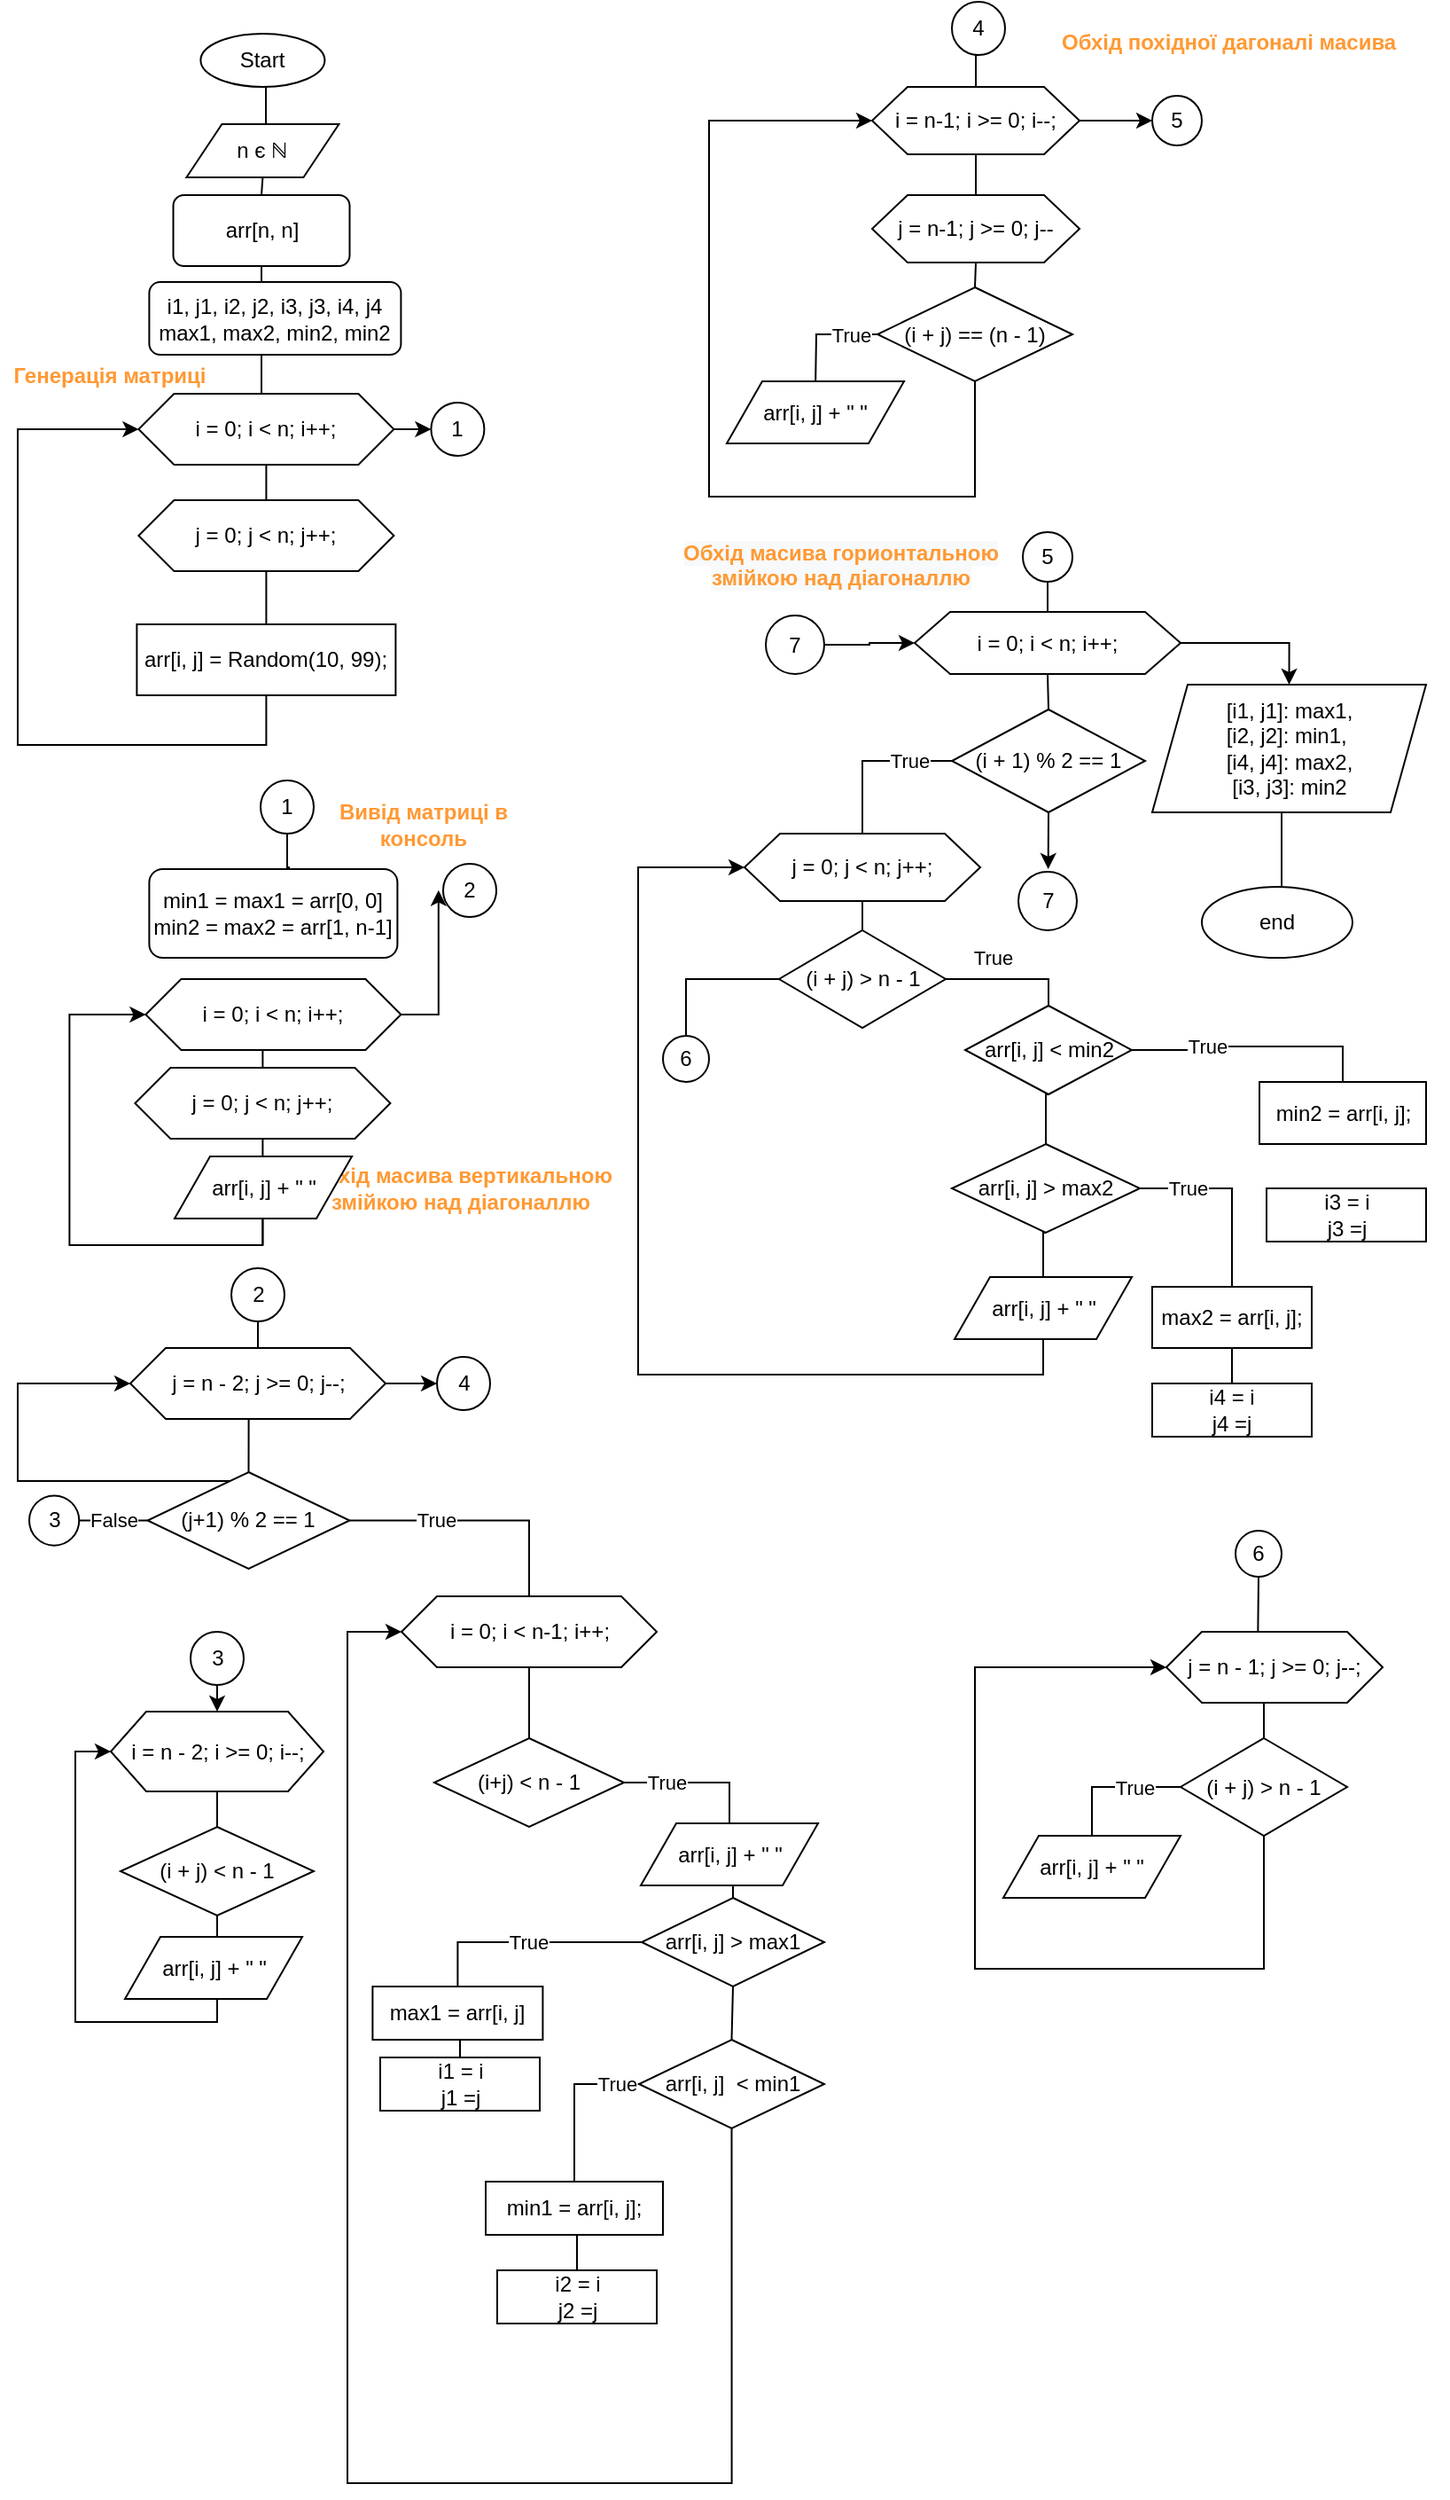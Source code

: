 <mxfile version="13.9.9" type="device" pages="2"><diagram id="XpvyyCn1pVHwseBJ11pc" name="Страница 3"><mxGraphModel dx="1102" dy="643" grid="1" gridSize="10" guides="1" tooltips="1" connect="1" arrows="1" fold="1" page="1" pageScale="1" pageWidth="827" pageHeight="1169" math="0" shadow="0"><root><mxCell id="eI6oszzb-vrcjncAxEcf-0"/><mxCell id="eI6oszzb-vrcjncAxEcf-1" parent="eI6oszzb-vrcjncAxEcf-0"/><mxCell id="9g85JO1MBnRNQpobVeNv-1" style="edgeStyle=orthogonalEdgeStyle;rounded=0;orthogonalLoop=1;jettySize=auto;html=1;exitX=0.5;exitY=1;exitDx=0;exitDy=0;entryX=0.5;entryY=0;entryDx=0;entryDy=0;endArrow=none;endFill=0;" parent="eI6oszzb-vrcjncAxEcf-1" source="eI6oszzb-vrcjncAxEcf-2" target="9g85JO1MBnRNQpobVeNv-0" edge="1"><mxGeometry relative="1" as="geometry"><Array as="points"><mxPoint x="158" y="42"/><mxPoint x="160" y="42"/></Array></mxGeometry></mxCell><mxCell id="eI6oszzb-vrcjncAxEcf-2" value="Start" style="ellipse;whiteSpace=wrap;html=1;" parent="eI6oszzb-vrcjncAxEcf-1" vertex="1"><mxGeometry x="123.2" y="29" width="70" height="30" as="geometry"/></mxCell><mxCell id="9KMXXWvJ87jXs1UJOkhd-1" style="edgeStyle=orthogonalEdgeStyle;rounded=0;orthogonalLoop=1;jettySize=auto;html=1;exitX=0.5;exitY=1;exitDx=0;exitDy=0;entryX=0.5;entryY=0;entryDx=0;entryDy=0;endArrow=none;endFill=0;" parent="eI6oszzb-vrcjncAxEcf-1" source="9g85JO1MBnRNQpobVeNv-0" target="9KMXXWvJ87jXs1UJOkhd-0" edge="1"><mxGeometry relative="1" as="geometry"/></mxCell><mxCell id="9g85JO1MBnRNQpobVeNv-0" value="n є&amp;nbsp;ℕ" style="shape=parallelogram;perimeter=parallelogramPerimeter;whiteSpace=wrap;html=1;fixedSize=1;" parent="eI6oszzb-vrcjncAxEcf-1" vertex="1"><mxGeometry x="115.2" y="80" width="86" height="30" as="geometry"/></mxCell><mxCell id="9KMXXWvJ87jXs1UJOkhd-4" style="edgeStyle=orthogonalEdgeStyle;rounded=0;orthogonalLoop=1;jettySize=auto;html=1;exitX=0.5;exitY=1;exitDx=0;exitDy=0;entryX=0.5;entryY=0;entryDx=0;entryDy=0;endArrow=none;endFill=0;" parent="eI6oszzb-vrcjncAxEcf-1" source="9KMXXWvJ87jXs1UJOkhd-0" target="9KMXXWvJ87jXs1UJOkhd-2" edge="1"><mxGeometry relative="1" as="geometry"><Array as="points"><mxPoint x="158" y="232"/></Array></mxGeometry></mxCell><mxCell id="9KMXXWvJ87jXs1UJOkhd-0" value="arr[n, n]" style="rounded=1;whiteSpace=wrap;html=1;" parent="eI6oszzb-vrcjncAxEcf-1" vertex="1"><mxGeometry x="107.75" y="120" width="99.5" height="40" as="geometry"/></mxCell><mxCell id="9KMXXWvJ87jXs1UJOkhd-5" style="edgeStyle=orthogonalEdgeStyle;rounded=0;orthogonalLoop=1;jettySize=auto;html=1;exitX=0.5;exitY=1;exitDx=0;exitDy=0;endArrow=none;endFill=0;" parent="eI6oszzb-vrcjncAxEcf-1" source="9KMXXWvJ87jXs1UJOkhd-2" target="9KMXXWvJ87jXs1UJOkhd-3" edge="1"><mxGeometry relative="1" as="geometry"/></mxCell><mxCell id="ruhQQdteBOVre5Jk_qVK-36" style="edgeStyle=orthogonalEdgeStyle;rounded=0;orthogonalLoop=1;jettySize=auto;html=1;exitX=1;exitY=0.5;exitDx=0;exitDy=0;entryX=0;entryY=0.5;entryDx=0;entryDy=0;startArrow=none;startFill=0;endArrow=classic;endFill=1;" parent="eI6oszzb-vrcjncAxEcf-1" source="9KMXXWvJ87jXs1UJOkhd-2" target="ruhQQdteBOVre5Jk_qVK-32" edge="1"><mxGeometry relative="1" as="geometry"/></mxCell><mxCell id="9KMXXWvJ87jXs1UJOkhd-2" value="i = 0; i &amp;lt; n; i++;" style="shape=hexagon;perimeter=hexagonPerimeter2;whiteSpace=wrap;html=1;fixedSize=1;" parent="eI6oszzb-vrcjncAxEcf-1" vertex="1"><mxGeometry x="88.2" y="232" width="144" height="40" as="geometry"/></mxCell><mxCell id="pM4V5kCMQXHLwNRWfBXr-1" style="edgeStyle=orthogonalEdgeStyle;rounded=0;orthogonalLoop=1;jettySize=auto;html=1;exitX=0.5;exitY=1;exitDx=0;exitDy=0;entryX=0.5;entryY=0;entryDx=0;entryDy=0;endArrow=none;endFill=0;" parent="eI6oszzb-vrcjncAxEcf-1" source="9KMXXWvJ87jXs1UJOkhd-3" target="pM4V5kCMQXHLwNRWfBXr-0" edge="1"><mxGeometry relative="1" as="geometry"><Array as="points"><mxPoint x="160.2" y="372"/></Array></mxGeometry></mxCell><mxCell id="9KMXXWvJ87jXs1UJOkhd-3" value="j = 0; j &amp;lt; n; j++;" style="shape=hexagon;perimeter=hexagonPerimeter2;whiteSpace=wrap;html=1;fixedSize=1;" parent="eI6oszzb-vrcjncAxEcf-1" vertex="1"><mxGeometry x="88.2" y="292" width="144" height="40" as="geometry"/></mxCell><mxCell id="W2uCHt-zeOeAUFnIk04g-10" style="edgeStyle=orthogonalEdgeStyle;rounded=0;orthogonalLoop=1;jettySize=auto;html=1;exitX=0.5;exitY=1;exitDx=0;exitDy=0;entryX=0;entryY=0.5;entryDx=0;entryDy=0;endArrow=classic;endFill=1;" parent="eI6oszzb-vrcjncAxEcf-1" source="pM4V5kCMQXHLwNRWfBXr-0" target="9KMXXWvJ87jXs1UJOkhd-2" edge="1"><mxGeometry relative="1" as="geometry"><Array as="points"><mxPoint x="160" y="430"/><mxPoint x="20" y="430"/><mxPoint x="20" y="252"/></Array></mxGeometry></mxCell><mxCell id="pM4V5kCMQXHLwNRWfBXr-0" value="arr[i, j] = Random(10, 99);" style="rounded=0;whiteSpace=wrap;html=1;" parent="eI6oszzb-vrcjncAxEcf-1" vertex="1"><mxGeometry x="87.2" y="362" width="146" height="40" as="geometry"/></mxCell><mxCell id="pM4V5kCMQXHLwNRWfBXr-2" value="&lt;b&gt;&lt;font color=&quot;#ff9933&quot;&gt;Генерація матриці&lt;/font&gt;&lt;/b&gt;" style="text;html=1;strokeColor=none;fillColor=none;align=center;verticalAlign=middle;whiteSpace=wrap;rounded=0;" parent="eI6oszzb-vrcjncAxEcf-1" vertex="1"><mxGeometry x="10" y="207" width="124" height="30" as="geometry"/></mxCell><mxCell id="pM4V5kCMQXHLwNRWfBXr-6" style="edgeStyle=orthogonalEdgeStyle;rounded=0;orthogonalLoop=1;jettySize=auto;html=1;exitX=0.5;exitY=1;exitDx=0;exitDy=0;entryX=0.5;entryY=0;entryDx=0;entryDy=0;endArrow=none;endFill=0;" parent="eI6oszzb-vrcjncAxEcf-1" source="pM4V5kCMQXHLwNRWfBXr-3" target="pM4V5kCMQXHLwNRWfBXr-4" edge="1"><mxGeometry relative="1" as="geometry"/></mxCell><mxCell id="0sdcHDuNwx0v9SArpeLE-5" style="edgeStyle=orthogonalEdgeStyle;rounded=0;orthogonalLoop=1;jettySize=auto;html=1;exitX=1;exitY=0.5;exitDx=0;exitDy=0;entryX=-0.087;entryY=0.494;entryDx=0;entryDy=0;entryPerimeter=0;startArrow=none;startFill=0;endArrow=classic;endFill=1;" parent="eI6oszzb-vrcjncAxEcf-1" source="pM4V5kCMQXHLwNRWfBXr-3" target="0sdcHDuNwx0v9SArpeLE-0" edge="1"><mxGeometry relative="1" as="geometry"/></mxCell><mxCell id="pM4V5kCMQXHLwNRWfBXr-3" value="i = 0; i &amp;lt; n; i++;" style="shape=hexagon;perimeter=hexagonPerimeter2;whiteSpace=wrap;html=1;fixedSize=1;" parent="eI6oszzb-vrcjncAxEcf-1" vertex="1"><mxGeometry x="92.2" y="562" width="144" height="40" as="geometry"/></mxCell><mxCell id="pM4V5kCMQXHLwNRWfBXr-8" style="edgeStyle=orthogonalEdgeStyle;rounded=0;orthogonalLoop=1;jettySize=auto;html=1;exitX=0.5;exitY=1;exitDx=0;exitDy=0;entryX=0.5;entryY=0;entryDx=0;entryDy=0;endArrow=none;endFill=0;" parent="eI6oszzb-vrcjncAxEcf-1" source="pM4V5kCMQXHLwNRWfBXr-4" edge="1"><mxGeometry relative="1" as="geometry"><mxPoint x="158.2" y="662" as="targetPoint"/></mxGeometry></mxCell><mxCell id="pM4V5kCMQXHLwNRWfBXr-4" value="j = 0; j &amp;lt; n; j++;" style="shape=hexagon;perimeter=hexagonPerimeter2;whiteSpace=wrap;html=1;fixedSize=1;" parent="eI6oszzb-vrcjncAxEcf-1" vertex="1"><mxGeometry x="86.2" y="612" width="144" height="40" as="geometry"/></mxCell><mxCell id="pM4V5kCMQXHLwNRWfBXr-13" style="edgeStyle=orthogonalEdgeStyle;rounded=0;orthogonalLoop=1;jettySize=auto;html=1;exitX=0.5;exitY=1;exitDx=0;exitDy=0;endArrow=none;endFill=0;" parent="eI6oszzb-vrcjncAxEcf-1" edge="1"><mxGeometry relative="1" as="geometry"><mxPoint x="158.2" y="692" as="sourcePoint"/><mxPoint x="158.2" y="712" as="targetPoint"/></mxGeometry></mxCell><mxCell id="ruhQQdteBOVre5Jk_qVK-0" style="edgeStyle=orthogonalEdgeStyle;rounded=0;orthogonalLoop=1;jettySize=auto;html=1;exitX=0.5;exitY=1;exitDx=0;exitDy=0;entryX=0;entryY=0.5;entryDx=0;entryDy=0;endArrow=classic;endFill=1;" parent="eI6oszzb-vrcjncAxEcf-1" target="pM4V5kCMQXHLwNRWfBXr-3" edge="1"><mxGeometry relative="1" as="geometry"><mxPoint x="158.2" y="692" as="sourcePoint"/><Array as="points"><mxPoint x="158.2" y="712"/><mxPoint x="49.2" y="712"/><mxPoint x="49.2" y="582"/></Array></mxGeometry></mxCell><mxCell id="pM4V5kCMQXHLwNRWfBXr-9" value="&lt;b&gt;&lt;font color=&quot;#ff9933&quot;&gt;Вивід матриці в консоль&lt;/font&gt;&lt;/b&gt;" style="text;html=1;strokeColor=none;fillColor=none;align=center;verticalAlign=middle;whiteSpace=wrap;rounded=0;" parent="eI6oszzb-vrcjncAxEcf-1" vertex="1"><mxGeometry x="187" y="460" width="124" height="30" as="geometry"/></mxCell><mxCell id="-fasGPSLJKRz99KVsy8f-5" style="edgeStyle=orthogonalEdgeStyle;rounded=0;orthogonalLoop=1;jettySize=auto;html=1;exitX=0.5;exitY=1;exitDx=0;exitDy=0;entryX=0.5;entryY=0;entryDx=0;entryDy=0;endArrow=none;endFill=0;" parent="eI6oszzb-vrcjncAxEcf-1" source="pM4V5kCMQXHLwNRWfBXr-10" target="-fasGPSLJKRz99KVsy8f-4" edge="1"><mxGeometry relative="1" as="geometry"/></mxCell><mxCell id="pM4V5kCMQXHLwNRWfBXr-10" value="i = 0; i &amp;lt; n-1; i++;" style="shape=hexagon;perimeter=hexagonPerimeter2;whiteSpace=wrap;html=1;fixedSize=1;" parent="eI6oszzb-vrcjncAxEcf-1" vertex="1"><mxGeometry x="236.5" y="910" width="144" height="40" as="geometry"/></mxCell><mxCell id="-fasGPSLJKRz99KVsy8f-2" style="edgeStyle=orthogonalEdgeStyle;rounded=0;orthogonalLoop=1;jettySize=auto;html=1;exitX=0.5;exitY=1;exitDx=0;exitDy=0;entryX=0.5;entryY=0;entryDx=0;entryDy=0;endArrow=none;endFill=0;" parent="eI6oszzb-vrcjncAxEcf-1" source="pM4V5kCMQXHLwNRWfBXr-12" target="-fasGPSLJKRz99KVsy8f-0" edge="1"><mxGeometry relative="1" as="geometry"/></mxCell><mxCell id="0sdcHDuNwx0v9SArpeLE-6" style="edgeStyle=orthogonalEdgeStyle;rounded=0;orthogonalLoop=1;jettySize=auto;html=1;exitX=1;exitY=0.5;exitDx=0;exitDy=0;startArrow=none;startFill=0;endArrow=classic;endFill=1;" parent="eI6oszzb-vrcjncAxEcf-1" source="pM4V5kCMQXHLwNRWfBXr-12" target="0sdcHDuNwx0v9SArpeLE-7" edge="1"><mxGeometry relative="1" as="geometry"><mxPoint x="256.5" y="790" as="targetPoint"/></mxGeometry></mxCell><mxCell id="pM4V5kCMQXHLwNRWfBXr-12" value="j = n - 2; j &amp;gt;= 0; j--;" style="shape=hexagon;perimeter=hexagonPerimeter2;whiteSpace=wrap;html=1;fixedSize=1;" parent="eI6oszzb-vrcjncAxEcf-1" vertex="1"><mxGeometry x="83.5" y="770" width="144" height="40" as="geometry"/></mxCell><mxCell id="ruhQQdteBOVre5Jk_qVK-2" value="True" style="edgeStyle=orthogonalEdgeStyle;rounded=0;orthogonalLoop=1;jettySize=auto;html=1;exitX=1;exitY=0.5;exitDx=0;exitDy=0;endArrow=none;endFill=0;" parent="eI6oszzb-vrcjncAxEcf-1" source="-fasGPSLJKRz99KVsy8f-0" target="pM4V5kCMQXHLwNRWfBXr-10" edge="1"><mxGeometry x="-0.316" relative="1" as="geometry"><mxPoint as="offset"/></mxGeometry></mxCell><mxCell id="ruhQQdteBOVre5Jk_qVK-14" value="False" style="edgeStyle=orthogonalEdgeStyle;rounded=0;orthogonalLoop=1;jettySize=auto;html=1;exitX=0;exitY=0.5;exitDx=0;exitDy=0;entryX=1;entryY=0.5;entryDx=0;entryDy=0;endArrow=none;endFill=0;" parent="eI6oszzb-vrcjncAxEcf-1" source="-fasGPSLJKRz99KVsy8f-0" target="ruhQQdteBOVre5Jk_qVK-13" edge="1"><mxGeometry x="-0.002" relative="1" as="geometry"><mxPoint as="offset"/></mxGeometry></mxCell><mxCell id="ruhQQdteBOVre5Jk_qVK-15" style="edgeStyle=orthogonalEdgeStyle;rounded=0;orthogonalLoop=1;jettySize=auto;html=1;exitX=0.5;exitY=1;exitDx=0;exitDy=0;entryX=0;entryY=0.5;entryDx=0;entryDy=0;startArrow=none;startFill=0;endArrow=classic;endFill=1;" parent="eI6oszzb-vrcjncAxEcf-1" source="-fasGPSLJKRz99KVsy8f-0" target="pM4V5kCMQXHLwNRWfBXr-12" edge="1"><mxGeometry relative="1" as="geometry"><Array as="points"><mxPoint x="154" y="845"/><mxPoint x="20" y="845"/><mxPoint x="20" y="720"/></Array></mxGeometry></mxCell><mxCell id="-fasGPSLJKRz99KVsy8f-0" value="(j+1) % 2 == 1" style="rhombus;whiteSpace=wrap;html=1;" parent="eI6oszzb-vrcjncAxEcf-1" vertex="1"><mxGeometry x="93.25" y="840" width="114" height="54.5" as="geometry"/></mxCell><mxCell id="ruhQQdteBOVre5Jk_qVK-4" value="True" style="edgeStyle=orthogonalEdgeStyle;rounded=0;orthogonalLoop=1;jettySize=auto;html=1;exitX=1;exitY=0.5;exitDx=0;exitDy=0;entryX=0.5;entryY=0;entryDx=0;entryDy=0;endArrow=none;endFill=0;" parent="eI6oszzb-vrcjncAxEcf-1" source="-fasGPSLJKRz99KVsy8f-4" target="UvH7kS1UlXNbc2YK_lnv-2" edge="1"><mxGeometry x="-0.433" relative="1" as="geometry"><mxPoint x="423.5" y="1040" as="targetPoint"/><mxPoint as="offset"/></mxGeometry></mxCell><mxCell id="-fasGPSLJKRz99KVsy8f-4" value="(i+j) &amp;lt; n - 1" style="rhombus;whiteSpace=wrap;html=1;" parent="eI6oszzb-vrcjncAxEcf-1" vertex="1"><mxGeometry x="255" y="990" width="107" height="50" as="geometry"/></mxCell><mxCell id="-fasGPSLJKRz99KVsy8f-8" value="min1 = max1 = arr[0, 0]&lt;br&gt;min2 = max2 = arr[1, n-1]" style="rounded=1;whiteSpace=wrap;html=1;" parent="eI6oszzb-vrcjncAxEcf-1" vertex="1"><mxGeometry x="94.2" y="500" width="140" height="50" as="geometry"/></mxCell><mxCell id="ruhQQdteBOVre5Jk_qVK-1" value="&lt;font color=&quot;#ff9933&quot;&gt;&lt;b&gt;Обхід масива вертикальною змійкою над діагоналлю&lt;br&gt;&lt;/b&gt;&lt;/font&gt;" style="text;html=1;strokeColor=none;fillColor=none;align=center;verticalAlign=middle;whiteSpace=wrap;rounded=0;" parent="eI6oszzb-vrcjncAxEcf-1" vertex="1"><mxGeometry x="176.5" y="660" width="186" height="40" as="geometry"/></mxCell><mxCell id="ruhQQdteBOVre5Jk_qVK-18" value="True" style="edgeStyle=orthogonalEdgeStyle;rounded=0;orthogonalLoop=1;jettySize=auto;html=1;exitX=0;exitY=0.5;exitDx=0;exitDy=0;entryX=0.5;entryY=0;entryDx=0;entryDy=0;startArrow=none;startFill=0;endArrow=none;endFill=0;" parent="eI6oszzb-vrcjncAxEcf-1" source="ruhQQdteBOVre5Jk_qVK-6" target="ruhQQdteBOVre5Jk_qVK-17" edge="1"><mxGeometry relative="1" as="geometry"/></mxCell><mxCell id="ruhQQdteBOVre5Jk_qVK-21" style="edgeStyle=orthogonalEdgeStyle;rounded=0;orthogonalLoop=1;jettySize=auto;html=1;exitX=0.5;exitY=1;exitDx=0;exitDy=0;entryX=0.5;entryY=0;entryDx=0;entryDy=0;startArrow=none;startFill=0;endArrow=none;endFill=0;" parent="eI6oszzb-vrcjncAxEcf-1" source="ruhQQdteBOVre5Jk_qVK-6" target="ruhQQdteBOVre5Jk_qVK-20" edge="1"><mxGeometry relative="1" as="geometry"/></mxCell><mxCell id="ruhQQdteBOVre5Jk_qVK-6" value="arr[i, j] &amp;gt; max1" style="rhombus;whiteSpace=wrap;html=1;" parent="eI6oszzb-vrcjncAxEcf-1" vertex="1"><mxGeometry x="372" y="1080" width="103" height="50" as="geometry"/></mxCell><mxCell id="ruhQQdteBOVre5Jk_qVK-13" value="3" style="ellipse;whiteSpace=wrap;html=1;aspect=fixed;" parent="eI6oszzb-vrcjncAxEcf-1" vertex="1"><mxGeometry x="26.5" y="853.19" width="28.13" height="28.13" as="geometry"/></mxCell><mxCell id="RbgKaZbxm18eC_7Reihk-3" style="edgeStyle=orthogonalEdgeStyle;rounded=0;orthogonalLoop=1;jettySize=auto;html=1;exitX=0.5;exitY=1;exitDx=0;exitDy=0;entryX=0.5;entryY=0;entryDx=0;entryDy=0;endArrow=none;endFill=0;" parent="eI6oszzb-vrcjncAxEcf-1" source="ruhQQdteBOVre5Jk_qVK-17" target="RbgKaZbxm18eC_7Reihk-1" edge="1"><mxGeometry relative="1" as="geometry"/></mxCell><mxCell id="ruhQQdteBOVre5Jk_qVK-17" value="max1 = arr[i, j]" style="rounded=0;whiteSpace=wrap;html=1;" parent="eI6oszzb-vrcjncAxEcf-1" vertex="1"><mxGeometry x="220.2" y="1130" width="96" height="30" as="geometry"/></mxCell><mxCell id="ruhQQdteBOVre5Jk_qVK-23" value="True" style="edgeStyle=orthogonalEdgeStyle;rounded=0;orthogonalLoop=1;jettySize=auto;html=1;exitX=0;exitY=0.5;exitDx=0;exitDy=0;entryX=0.5;entryY=0;entryDx=0;entryDy=0;startArrow=none;startFill=0;endArrow=none;endFill=0;" parent="eI6oszzb-vrcjncAxEcf-1" source="ruhQQdteBOVre5Jk_qVK-20" target="ruhQQdteBOVre5Jk_qVK-22" edge="1"><mxGeometry x="-0.727" relative="1" as="geometry"><Array as="points"><mxPoint x="334" y="1185"/></Array><mxPoint as="offset"/></mxGeometry></mxCell><mxCell id="Gt-tANs0qRiCWNDJX2cJ-5" style="edgeStyle=orthogonalEdgeStyle;rounded=0;orthogonalLoop=1;jettySize=auto;html=1;exitX=0.5;exitY=1;exitDx=0;exitDy=0;startArrow=none;startFill=0;endArrow=classic;endFill=1;" parent="eI6oszzb-vrcjncAxEcf-1" source="ruhQQdteBOVre5Jk_qVK-20" edge="1"><mxGeometry relative="1" as="geometry"><mxPoint x="236.5" y="930" as="targetPoint"/><Array as="points"><mxPoint x="423" y="1410"/><mxPoint x="206" y="1410"/><mxPoint x="206" y="930"/></Array></mxGeometry></mxCell><mxCell id="ruhQQdteBOVre5Jk_qVK-20" value="arr[i, j]&amp;nbsp; &amp;lt; min1" style="rhombus;whiteSpace=wrap;html=1;" parent="eI6oszzb-vrcjncAxEcf-1" vertex="1"><mxGeometry x="370.5" y="1160" width="104.5" height="50" as="geometry"/></mxCell><mxCell id="RbgKaZbxm18eC_7Reihk-5" style="edgeStyle=orthogonalEdgeStyle;rounded=0;orthogonalLoop=1;jettySize=auto;html=1;exitX=0.5;exitY=1;exitDx=0;exitDy=0;entryX=0.5;entryY=0;entryDx=0;entryDy=0;endArrow=none;endFill=0;" parent="eI6oszzb-vrcjncAxEcf-1" source="ruhQQdteBOVre5Jk_qVK-22" target="RbgKaZbxm18eC_7Reihk-4" edge="1"><mxGeometry relative="1" as="geometry"/></mxCell><mxCell id="ruhQQdteBOVre5Jk_qVK-22" value="min1 = arr[i, j];" style="rounded=0;whiteSpace=wrap;html=1;" parent="eI6oszzb-vrcjncAxEcf-1" vertex="1"><mxGeometry x="284" y="1240" width="100" height="30" as="geometry"/></mxCell><mxCell id="ruhQQdteBOVre5Jk_qVK-26" style="edgeStyle=orthogonalEdgeStyle;rounded=0;orthogonalLoop=1;jettySize=auto;html=1;exitX=0.5;exitY=1;exitDx=0;exitDy=0;entryX=0.5;entryY=0;entryDx=0;entryDy=0;startArrow=none;startFill=0;endArrow=classic;endFill=1;" parent="eI6oszzb-vrcjncAxEcf-1" source="ruhQQdteBOVre5Jk_qVK-24" target="ruhQQdteBOVre5Jk_qVK-25" edge="1"><mxGeometry relative="1" as="geometry"/></mxCell><mxCell id="ruhQQdteBOVre5Jk_qVK-24" value="3" style="ellipse;whiteSpace=wrap;html=1;aspect=fixed;" parent="eI6oszzb-vrcjncAxEcf-1" vertex="1"><mxGeometry x="117.5" y="930" width="30" height="30" as="geometry"/></mxCell><mxCell id="ruhQQdteBOVre5Jk_qVK-28" style="edgeStyle=orthogonalEdgeStyle;rounded=0;orthogonalLoop=1;jettySize=auto;html=1;exitX=0.5;exitY=1;exitDx=0;exitDy=0;entryX=0.5;entryY=0;entryDx=0;entryDy=0;startArrow=none;startFill=0;endArrow=none;endFill=0;" parent="eI6oszzb-vrcjncAxEcf-1" source="ruhQQdteBOVre5Jk_qVK-25" target="ruhQQdteBOVre5Jk_qVK-27" edge="1"><mxGeometry relative="1" as="geometry"/></mxCell><mxCell id="ruhQQdteBOVre5Jk_qVK-25" value="i = n - 2; i &amp;gt;= 0; i--;" style="shape=hexagon;perimeter=hexagonPerimeter2;whiteSpace=wrap;html=1;fixedSize=1;" parent="eI6oszzb-vrcjncAxEcf-1" vertex="1"><mxGeometry x="72.5" y="975" width="120" height="45" as="geometry"/></mxCell><mxCell id="ruhQQdteBOVre5Jk_qVK-30" style="edgeStyle=orthogonalEdgeStyle;rounded=0;orthogonalLoop=1;jettySize=auto;html=1;exitX=0.5;exitY=1;exitDx=0;exitDy=0;entryX=0.5;entryY=0;entryDx=0;entryDy=0;startArrow=none;startFill=0;endArrow=none;endFill=0;" parent="eI6oszzb-vrcjncAxEcf-1" source="ruhQQdteBOVre5Jk_qVK-27" edge="1"><mxGeometry relative="1" as="geometry"><mxPoint x="132.5" y="1110" as="targetPoint"/></mxGeometry></mxCell><mxCell id="ruhQQdteBOVre5Jk_qVK-27" value="(i + j) &lt; n - 1" style="rhombus;whiteSpace=wrap;html=1;" parent="eI6oszzb-vrcjncAxEcf-1" vertex="1"><mxGeometry x="78" y="1040" width="109" height="50" as="geometry"/></mxCell><mxCell id="ruhQQdteBOVre5Jk_qVK-31" style="edgeStyle=orthogonalEdgeStyle;rounded=0;orthogonalLoop=1;jettySize=auto;html=1;exitX=0.44;exitY=1;exitDx=0;exitDy=0;entryX=0;entryY=0.5;entryDx=0;entryDy=0;startArrow=none;startFill=0;endArrow=classic;endFill=1;exitPerimeter=0;" parent="eI6oszzb-vrcjncAxEcf-1" source="UvH7kS1UlXNbc2YK_lnv-1" target="ruhQQdteBOVre5Jk_qVK-25" edge="1"><mxGeometry relative="1" as="geometry"><mxPoint x="132.5" y="1140" as="sourcePoint"/><Array as="points"><mxPoint x="132.5" y="1130"/><mxPoint x="132.5" y="1150"/><mxPoint x="52.5" y="1150"/><mxPoint x="52.5" y="998"/></Array></mxGeometry></mxCell><mxCell id="ruhQQdteBOVre5Jk_qVK-32" value="1" style="ellipse;whiteSpace=wrap;html=1;aspect=fixed;" parent="eI6oszzb-vrcjncAxEcf-1" vertex="1"><mxGeometry x="253.2" y="237" width="30" height="30" as="geometry"/></mxCell><mxCell id="ruhQQdteBOVre5Jk_qVK-35" style="edgeStyle=orthogonalEdgeStyle;rounded=0;orthogonalLoop=1;jettySize=auto;html=1;exitX=0.5;exitY=1;exitDx=0;exitDy=0;entryX=0.5;entryY=0;entryDx=0;entryDy=0;startArrow=none;startFill=0;endArrow=none;endFill=0;" parent="eI6oszzb-vrcjncAxEcf-1" source="ruhQQdteBOVre5Jk_qVK-34" target="pM4V5kCMQXHLwNRWfBXr-12" edge="1"><mxGeometry relative="1" as="geometry"/></mxCell><mxCell id="ruhQQdteBOVre5Jk_qVK-34" value="2&lt;span style=&quot;color: rgba(0 , 0 , 0 , 0) ; font-family: monospace ; font-size: 0px&quot;&gt;%3CmxGraphModel%3E%3Croot%3E%3CmxCell%20id%3D%220%22%2F%3E%3CmxCell%20id%3D%221%22%20parent%3D%220%22%2F%3E%3CmxCell%20id%3D%222%22%20value%3D%221%22%20style%3D%22ellipse%3BwhiteSpace%3Dwrap%3Bhtml%3D1%3Baspect%3Dfixed%3B%22%20vertex%3D%221%22%20parent%3D%221%22%3E%3CmxGeometry%20x%3D%22270%22%20y%3D%22465%22%20width%3D%2230%22%20height%3D%2230%22%20as%3D%22geometry%22%2F%3E%3C%2FmxCell%3E%3C%2Froot%3E%3C%2FmxGraphModel%3E&lt;/span&gt;" style="ellipse;whiteSpace=wrap;html=1;aspect=fixed;" parent="eI6oszzb-vrcjncAxEcf-1" vertex="1"><mxGeometry x="140.5" y="725" width="30" height="30" as="geometry"/></mxCell><mxCell id="0sdcHDuNwx0v9SArpeLE-0" value="2&lt;span style=&quot;color: rgba(0 , 0 , 0 , 0) ; font-family: monospace ; font-size: 0px&quot;&gt;%3CmxGraphModel%3E%3Croot%3E%3CmxCell%20id%3D%220%22%2F%3E%3CmxCell%20id%3D%221%22%20parent%3D%220%22%2F%3E%3CmxCell%20id%3D%222%22%20value%3D%221%22%20style%3D%22ellipse%3BwhiteSpace%3Dwrap%3Bhtml%3D1%3Baspect%3Dfixed%3B%22%20vertex%3D%221%22%20parent%3D%221%22%3E%3CmxGeometry%20x%3D%22270%22%20y%3D%22465%22%20width%3D%2230%22%20height%3D%2230%22%20as%3D%22geometry%22%2F%3E%3C%2FmxCell%3E%3C%2Froot%3E%3C%2FmxGraphModel%3E&lt;/span&gt;" style="ellipse;whiteSpace=wrap;html=1;aspect=fixed;" parent="eI6oszzb-vrcjncAxEcf-1" vertex="1"><mxGeometry x="260" y="497" width="30" height="30" as="geometry"/></mxCell><mxCell id="0sdcHDuNwx0v9SArpeLE-3" style="edgeStyle=orthogonalEdgeStyle;rounded=0;orthogonalLoop=1;jettySize=auto;html=1;entryX=0.566;entryY=-0.02;entryDx=0;entryDy=0;entryPerimeter=0;startArrow=none;startFill=0;endArrow=none;endFill=0;exitX=0.5;exitY=1;exitDx=0;exitDy=0;" parent="eI6oszzb-vrcjncAxEcf-1" source="0sdcHDuNwx0v9SArpeLE-2" target="-fasGPSLJKRz99KVsy8f-8" edge="1"><mxGeometry relative="1" as="geometry"><mxPoint x="173.5" y="490" as="sourcePoint"/><Array as="points"><mxPoint x="172.5" y="499"/></Array></mxGeometry></mxCell><mxCell id="0sdcHDuNwx0v9SArpeLE-2" value="1" style="ellipse;whiteSpace=wrap;html=1;aspect=fixed;" parent="eI6oszzb-vrcjncAxEcf-1" vertex="1"><mxGeometry x="157" y="450" width="30" height="30" as="geometry"/></mxCell><mxCell id="0sdcHDuNwx0v9SArpeLE-7" value="4" style="ellipse;whiteSpace=wrap;html=1;aspect=fixed;" parent="eI6oszzb-vrcjncAxEcf-1" vertex="1"><mxGeometry x="256.5" y="775" width="30" height="30" as="geometry"/></mxCell><mxCell id="0sdcHDuNwx0v9SArpeLE-11" style="edgeStyle=orthogonalEdgeStyle;rounded=0;orthogonalLoop=1;jettySize=auto;html=1;exitX=0.5;exitY=1;exitDx=0;exitDy=0;entryX=0.5;entryY=0;entryDx=0;entryDy=0;startArrow=none;startFill=0;endArrow=none;endFill=0;" parent="eI6oszzb-vrcjncAxEcf-1" source="0sdcHDuNwx0v9SArpeLE-9" target="0sdcHDuNwx0v9SArpeLE-10" edge="1"><mxGeometry relative="1" as="geometry"/></mxCell><mxCell id="0sdcHDuNwx0v9SArpeLE-9" value="4" style="ellipse;whiteSpace=wrap;html=1;aspect=fixed;" parent="eI6oszzb-vrcjncAxEcf-1" vertex="1"><mxGeometry x="547" y="11" width="30" height="30" as="geometry"/></mxCell><mxCell id="0sdcHDuNwx0v9SArpeLE-13" style="edgeStyle=orthogonalEdgeStyle;rounded=0;orthogonalLoop=1;jettySize=auto;html=1;exitX=0.5;exitY=1;exitDx=0;exitDy=0;entryX=0.5;entryY=0;entryDx=0;entryDy=0;startArrow=none;startFill=0;endArrow=none;endFill=0;" parent="eI6oszzb-vrcjncAxEcf-1" source="0sdcHDuNwx0v9SArpeLE-10" target="0sdcHDuNwx0v9SArpeLE-12" edge="1"><mxGeometry relative="1" as="geometry"/></mxCell><mxCell id="UvH7kS1UlXNbc2YK_lnv-7" style="edgeStyle=orthogonalEdgeStyle;rounded=0;orthogonalLoop=1;jettySize=auto;html=1;exitX=1;exitY=0.5;exitDx=0;exitDy=0;entryX=0;entryY=0.5;entryDx=0;entryDy=0;startArrow=none;startFill=0;endArrow=classic;endFill=1;" parent="eI6oszzb-vrcjncAxEcf-1" source="0sdcHDuNwx0v9SArpeLE-10" target="UvH7kS1UlXNbc2YK_lnv-6" edge="1"><mxGeometry relative="1" as="geometry"/></mxCell><mxCell id="0sdcHDuNwx0v9SArpeLE-10" value="i = n-1; i &amp;gt;= 0; i--;" style="shape=hexagon;perimeter=hexagonPerimeter2;whiteSpace=wrap;html=1;fixedSize=1;" parent="eI6oszzb-vrcjncAxEcf-1" vertex="1"><mxGeometry x="502" y="59" width="117" height="38" as="geometry"/></mxCell><mxCell id="0sdcHDuNwx0v9SArpeLE-17" style="edgeStyle=orthogonalEdgeStyle;rounded=0;orthogonalLoop=1;jettySize=auto;html=1;exitX=0.5;exitY=1;exitDx=0;exitDy=0;entryX=0.5;entryY=0;entryDx=0;entryDy=0;startArrow=none;startFill=0;endArrow=none;endFill=0;" parent="eI6oszzb-vrcjncAxEcf-1" source="0sdcHDuNwx0v9SArpeLE-12" target="0sdcHDuNwx0v9SArpeLE-16" edge="1"><mxGeometry relative="1" as="geometry"/></mxCell><mxCell id="0sdcHDuNwx0v9SArpeLE-12" value="j = n-1; j &amp;gt;= 0; j--" style="shape=hexagon;perimeter=hexagonPerimeter2;whiteSpace=wrap;html=1;fixedSize=1;" parent="eI6oszzb-vrcjncAxEcf-1" vertex="1"><mxGeometry x="502" y="120" width="117" height="38" as="geometry"/></mxCell><mxCell id="0sdcHDuNwx0v9SArpeLE-19" value="True" style="edgeStyle=orthogonalEdgeStyle;rounded=0;orthogonalLoop=1;jettySize=auto;html=1;exitX=0;exitY=0.5;exitDx=0;exitDy=0;startArrow=none;startFill=0;endArrow=none;endFill=0;" parent="eI6oszzb-vrcjncAxEcf-1" source="0sdcHDuNwx0v9SArpeLE-16" edge="1"><mxGeometry x="-0.549" relative="1" as="geometry"><mxPoint x="470.0" y="230" as="targetPoint"/><mxPoint as="offset"/></mxGeometry></mxCell><mxCell id="UvH7kS1UlXNbc2YK_lnv-5" style="edgeStyle=orthogonalEdgeStyle;rounded=0;orthogonalLoop=1;jettySize=auto;html=1;exitX=0.5;exitY=1;exitDx=0;exitDy=0;entryX=0;entryY=0.5;entryDx=0;entryDy=0;startArrow=none;startFill=0;endArrow=classic;endFill=1;" parent="eI6oszzb-vrcjncAxEcf-1" source="0sdcHDuNwx0v9SArpeLE-16" target="0sdcHDuNwx0v9SArpeLE-10" edge="1"><mxGeometry relative="1" as="geometry"><Array as="points"><mxPoint x="560" y="290"/><mxPoint x="410" y="290"/><mxPoint x="410" y="78"/></Array></mxGeometry></mxCell><mxCell id="0sdcHDuNwx0v9SArpeLE-16" value="(i + j) == (n - 1)" style="rhombus;whiteSpace=wrap;html=1;" parent="eI6oszzb-vrcjncAxEcf-1" vertex="1"><mxGeometry x="505" y="172" width="110" height="53" as="geometry"/></mxCell><mxCell id="0sdcHDuNwx0v9SArpeLE-20" value="arr[i, j] + &quot; &quot;" style="shape=parallelogram;perimeter=parallelogramPerimeter;whiteSpace=wrap;html=1;fixedSize=1;" parent="eI6oszzb-vrcjncAxEcf-1" vertex="1"><mxGeometry x="420" y="225" width="100" height="35" as="geometry"/></mxCell><mxCell id="UvH7kS1UlXNbc2YK_lnv-0" value="arr[i, j] + &quot; &quot;" style="shape=parallelogram;perimeter=parallelogramPerimeter;whiteSpace=wrap;html=1;fixedSize=1;" parent="eI6oszzb-vrcjncAxEcf-1" vertex="1"><mxGeometry x="108.5" y="662" width="100" height="35" as="geometry"/></mxCell><mxCell id="UvH7kS1UlXNbc2YK_lnv-1" value="arr[i, j] + &quot; &quot;" style="shape=parallelogram;perimeter=parallelogramPerimeter;whiteSpace=wrap;html=1;fixedSize=1;" parent="eI6oszzb-vrcjncAxEcf-1" vertex="1"><mxGeometry x="80.5" y="1102" width="100" height="35" as="geometry"/></mxCell><mxCell id="UvH7kS1UlXNbc2YK_lnv-3" style="edgeStyle=orthogonalEdgeStyle;rounded=0;orthogonalLoop=1;jettySize=auto;html=1;exitX=0.5;exitY=1;exitDx=0;exitDy=0;entryX=0.5;entryY=0;entryDx=0;entryDy=0;startArrow=none;startFill=0;endArrow=none;endFill=0;" parent="eI6oszzb-vrcjncAxEcf-1" source="UvH7kS1UlXNbc2YK_lnv-2" target="ruhQQdteBOVre5Jk_qVK-6" edge="1"><mxGeometry relative="1" as="geometry"/></mxCell><mxCell id="UvH7kS1UlXNbc2YK_lnv-2" value="arr[i, j] + &quot; &quot;" style="shape=parallelogram;perimeter=parallelogramPerimeter;whiteSpace=wrap;html=1;fixedSize=1;" parent="eI6oszzb-vrcjncAxEcf-1" vertex="1"><mxGeometry x="371.5" y="1038" width="100" height="35" as="geometry"/></mxCell><mxCell id="UvH7kS1UlXNbc2YK_lnv-4" value="&lt;font color=&quot;#ff9933&quot;&gt;&lt;b&gt;Обхід похідної дагоналі масива&lt;/b&gt;&lt;/font&gt;" style="text;whiteSpace=wrap;html=1;" parent="eI6oszzb-vrcjncAxEcf-1" vertex="1"><mxGeometry x="607" y="20" width="220" height="30" as="geometry"/></mxCell><mxCell id="UvH7kS1UlXNbc2YK_lnv-6" value="5" style="ellipse;whiteSpace=wrap;html=1;aspect=fixed;" parent="eI6oszzb-vrcjncAxEcf-1" vertex="1"><mxGeometry x="660" y="64" width="28" height="28" as="geometry"/></mxCell><mxCell id="UvH7kS1UlXNbc2YK_lnv-10" style="edgeStyle=orthogonalEdgeStyle;rounded=0;orthogonalLoop=1;jettySize=auto;html=1;exitX=0.5;exitY=1;exitDx=0;exitDy=0;startArrow=none;startFill=0;endArrow=none;endFill=0;entryX=0.5;entryY=0;entryDx=0;entryDy=0;" parent="eI6oszzb-vrcjncAxEcf-1" source="UvH7kS1UlXNbc2YK_lnv-8" target="UvH7kS1UlXNbc2YK_lnv-9" edge="1"><mxGeometry relative="1" as="geometry"><mxPoint x="601.333" y="350" as="targetPoint"/></mxGeometry></mxCell><mxCell id="UvH7kS1UlXNbc2YK_lnv-8" value="5" style="ellipse;whiteSpace=wrap;html=1;aspect=fixed;" parent="eI6oszzb-vrcjncAxEcf-1" vertex="1"><mxGeometry x="587" y="310" width="28" height="28" as="geometry"/></mxCell><mxCell id="UvH7kS1UlXNbc2YK_lnv-12" style="edgeStyle=orthogonalEdgeStyle;rounded=0;orthogonalLoop=1;jettySize=auto;html=1;exitX=0.5;exitY=1;exitDx=0;exitDy=0;entryX=0.5;entryY=0;entryDx=0;entryDy=0;startArrow=none;startFill=0;endArrow=none;endFill=0;" parent="eI6oszzb-vrcjncAxEcf-1" source="UvH7kS1UlXNbc2YK_lnv-9" target="UvH7kS1UlXNbc2YK_lnv-11" edge="1"><mxGeometry relative="1" as="geometry"/></mxCell><mxCell id="AbTHQE5cf7BqJKbfWLnW-1" style="edgeStyle=orthogonalEdgeStyle;rounded=0;orthogonalLoop=1;jettySize=auto;html=1;exitX=1;exitY=0.5;exitDx=0;exitDy=0;entryX=0.5;entryY=0;entryDx=0;entryDy=0;startArrow=none;startFill=0;endArrow=classic;endFill=1;" parent="eI6oszzb-vrcjncAxEcf-1" source="UvH7kS1UlXNbc2YK_lnv-9" target="AbTHQE5cf7BqJKbfWLnW-0" edge="1"><mxGeometry relative="1" as="geometry"/></mxCell><mxCell id="UvH7kS1UlXNbc2YK_lnv-9" value="i = 0; i &amp;lt; n; i++;" style="shape=hexagon;perimeter=hexagonPerimeter2;whiteSpace=wrap;html=1;fixedSize=1;" parent="eI6oszzb-vrcjncAxEcf-1" vertex="1"><mxGeometry x="526" y="355" width="150" height="35" as="geometry"/></mxCell><mxCell id="UvH7kS1UlXNbc2YK_lnv-15" value="True" style="edgeStyle=orthogonalEdgeStyle;rounded=0;orthogonalLoop=1;jettySize=auto;html=1;exitX=0;exitY=0.5;exitDx=0;exitDy=0;startArrow=none;startFill=0;endArrow=none;endFill=0;" parent="eI6oszzb-vrcjncAxEcf-1" source="UvH7kS1UlXNbc2YK_lnv-11" target="UvH7kS1UlXNbc2YK_lnv-13" edge="1"><mxGeometry x="-0.463" relative="1" as="geometry"><mxPoint as="offset"/></mxGeometry></mxCell><mxCell id="AbTHQE5cf7BqJKbfWLnW-2" style="edgeStyle=orthogonalEdgeStyle;rounded=0;orthogonalLoop=1;jettySize=auto;html=1;exitX=0.5;exitY=1;exitDx=0;exitDy=0;startArrow=none;startFill=0;endArrow=classic;endFill=1;" parent="eI6oszzb-vrcjncAxEcf-1" source="UvH7kS1UlXNbc2YK_lnv-11" edge="1"><mxGeometry relative="1" as="geometry"><mxPoint x="601.333" y="500" as="targetPoint"/></mxGeometry></mxCell><mxCell id="UvH7kS1UlXNbc2YK_lnv-11" value="(i + 1) % 2 == 1" style="rhombus;whiteSpace=wrap;html=1;" parent="eI6oszzb-vrcjncAxEcf-1" vertex="1"><mxGeometry x="547" y="410" width="109" height="58" as="geometry"/></mxCell><mxCell id="UvH7kS1UlXNbc2YK_lnv-18" style="edgeStyle=orthogonalEdgeStyle;rounded=0;orthogonalLoop=1;jettySize=auto;html=1;exitX=0.5;exitY=1;exitDx=0;exitDy=0;startArrow=none;startFill=0;endArrow=none;endFill=0;" parent="eI6oszzb-vrcjncAxEcf-1" source="UvH7kS1UlXNbc2YK_lnv-13" target="UvH7kS1UlXNbc2YK_lnv-17" edge="1"><mxGeometry relative="1" as="geometry"/></mxCell><mxCell id="UvH7kS1UlXNbc2YK_lnv-13" value="j = 0; j &amp;lt; n; j++;" style="shape=hexagon;perimeter=hexagonPerimeter2;whiteSpace=wrap;html=1;fixedSize=1;" parent="eI6oszzb-vrcjncAxEcf-1" vertex="1"><mxGeometry x="430" y="480" width="133" height="38" as="geometry"/></mxCell><mxCell id="UvH7kS1UlXNbc2YK_lnv-20" value="True" style="edgeStyle=orthogonalEdgeStyle;rounded=0;orthogonalLoop=1;jettySize=auto;html=1;exitX=1;exitY=0.5;exitDx=0;exitDy=0;entryX=0.5;entryY=0;entryDx=0;entryDy=0;startArrow=none;startFill=0;endArrow=none;endFill=0;" parent="eI6oszzb-vrcjncAxEcf-1" source="UvH7kS1UlXNbc2YK_lnv-17" target="UvH7kS1UlXNbc2YK_lnv-19" edge="1"><mxGeometry x="-0.274" y="12" relative="1" as="geometry"><Array as="points"><mxPoint x="602" y="562"/></Array><mxPoint as="offset"/></mxGeometry></mxCell><mxCell id="Gt-tANs0qRiCWNDJX2cJ-15" style="edgeStyle=orthogonalEdgeStyle;rounded=0;orthogonalLoop=1;jettySize=auto;html=1;exitX=0;exitY=0.5;exitDx=0;exitDy=0;entryX=0.5;entryY=0;entryDx=0;entryDy=0;startArrow=none;startFill=0;endArrow=none;endFill=0;" parent="eI6oszzb-vrcjncAxEcf-1" source="UvH7kS1UlXNbc2YK_lnv-17" target="Gt-tANs0qRiCWNDJX2cJ-14" edge="1"><mxGeometry relative="1" as="geometry"/></mxCell><mxCell id="UvH7kS1UlXNbc2YK_lnv-17" value="(i + j) &gt; n - 1" style="rhombus;whiteSpace=wrap;html=1;" parent="eI6oszzb-vrcjncAxEcf-1" vertex="1"><mxGeometry x="449.5" y="534.5" width="94" height="55" as="geometry"/></mxCell><mxCell id="UvH7kS1UlXNbc2YK_lnv-22" value="True" style="edgeStyle=orthogonalEdgeStyle;rounded=0;orthogonalLoop=1;jettySize=auto;html=1;exitX=1;exitY=0.5;exitDx=0;exitDy=0;entryX=0.5;entryY=0;entryDx=0;entryDy=0;startArrow=none;startFill=0;endArrow=none;endFill=0;" parent="eI6oszzb-vrcjncAxEcf-1" source="UvH7kS1UlXNbc2YK_lnv-19" target="UvH7kS1UlXNbc2YK_lnv-21" edge="1"><mxGeometry x="-0.383" relative="1" as="geometry"><mxPoint x="1" as="offset"/></mxGeometry></mxCell><mxCell id="Gt-tANs0qRiCWNDJX2cJ-7" style="edgeStyle=orthogonalEdgeStyle;rounded=0;orthogonalLoop=1;jettySize=auto;html=1;exitX=0.5;exitY=1;exitDx=0;exitDy=0;startArrow=none;startFill=0;endArrow=none;endFill=0;entryX=0.5;entryY=0;entryDx=0;entryDy=0;" parent="eI6oszzb-vrcjncAxEcf-1" source="UvH7kS1UlXNbc2YK_lnv-19" target="Gt-tANs0qRiCWNDJX2cJ-1" edge="1"><mxGeometry relative="1" as="geometry"><mxPoint x="602" y="650" as="targetPoint"/></mxGeometry></mxCell><mxCell id="UvH7kS1UlXNbc2YK_lnv-19" value="arr[i, j] &lt; min2" style="rhombus;whiteSpace=wrap;html=1;" parent="eI6oszzb-vrcjncAxEcf-1" vertex="1"><mxGeometry x="554.5" y="577" width="94" height="50" as="geometry"/></mxCell><mxCell id="UvH7kS1UlXNbc2YK_lnv-21" value="min2 = arr[i, j];" style="rounded=0;whiteSpace=wrap;html=1;" parent="eI6oszzb-vrcjncAxEcf-1" vertex="1"><mxGeometry x="720.5" y="620" width="94" height="35" as="geometry"/></mxCell><mxCell id="Gt-tANs0qRiCWNDJX2cJ-8" value="True" style="edgeStyle=orthogonalEdgeStyle;rounded=0;orthogonalLoop=1;jettySize=auto;html=1;exitX=1;exitY=0.5;exitDx=0;exitDy=0;entryX=0.5;entryY=0;entryDx=0;entryDy=0;startArrow=none;startFill=0;endArrow=none;endFill=0;" parent="eI6oszzb-vrcjncAxEcf-1" source="Gt-tANs0qRiCWNDJX2cJ-1" target="Gt-tANs0qRiCWNDJX2cJ-3" edge="1"><mxGeometry x="-0.498" relative="1" as="geometry"><mxPoint as="offset"/></mxGeometry></mxCell><mxCell id="Gt-tANs0qRiCWNDJX2cJ-12" style="edgeStyle=orthogonalEdgeStyle;rounded=0;orthogonalLoop=1;jettySize=auto;html=1;exitX=0.5;exitY=1;exitDx=0;exitDy=0;entryX=0.5;entryY=0;entryDx=0;entryDy=0;startArrow=none;startFill=0;endArrow=none;endFill=0;" parent="eI6oszzb-vrcjncAxEcf-1" source="Gt-tANs0qRiCWNDJX2cJ-1" target="Gt-tANs0qRiCWNDJX2cJ-11" edge="1"><mxGeometry relative="1" as="geometry"/></mxCell><mxCell id="Gt-tANs0qRiCWNDJX2cJ-1" value="arr[i, j] &amp;gt; max2" style="rhombus;whiteSpace=wrap;html=1;" parent="eI6oszzb-vrcjncAxEcf-1" vertex="1"><mxGeometry x="547" y="655" width="106" height="50" as="geometry"/></mxCell><mxCell id="RbgKaZbxm18eC_7Reihk-10" style="edgeStyle=orthogonalEdgeStyle;rounded=0;orthogonalLoop=1;jettySize=auto;html=1;exitX=0.5;exitY=1;exitDx=0;exitDy=0;entryX=0.5;entryY=0;entryDx=0;entryDy=0;endArrow=none;endFill=0;" parent="eI6oszzb-vrcjncAxEcf-1" source="Gt-tANs0qRiCWNDJX2cJ-3" target="RbgKaZbxm18eC_7Reihk-9" edge="1"><mxGeometry relative="1" as="geometry"/></mxCell><mxCell id="Gt-tANs0qRiCWNDJX2cJ-3" value="max2 = arr[i, j];" style="rounded=0;whiteSpace=wrap;html=1;" parent="eI6oszzb-vrcjncAxEcf-1" vertex="1"><mxGeometry x="660" y="735.5" width="90" height="34.5" as="geometry"/></mxCell><mxCell id="Gt-tANs0qRiCWNDJX2cJ-9" value="&lt;b style=&quot;color: rgb(255, 153, 51); font-family: helvetica; font-size: 12px; font-style: normal; letter-spacing: normal; text-indent: 0px; text-transform: none; word-spacing: 0px; background-color: rgb(248, 249, 250);&quot;&gt;Обхід масива горионтальною змійкою над діагоналлю&lt;/b&gt;" style="text;whiteSpace=wrap;html=1;align=center;" parent="eI6oszzb-vrcjncAxEcf-1" vertex="1"><mxGeometry x="393" y="308" width="183" height="30" as="geometry"/></mxCell><mxCell id="Gt-tANs0qRiCWNDJX2cJ-13" style="edgeStyle=orthogonalEdgeStyle;rounded=0;orthogonalLoop=1;jettySize=auto;html=1;exitX=0.5;exitY=1;exitDx=0;exitDy=0;startArrow=none;startFill=0;endArrow=classic;endFill=1;entryX=0;entryY=0.5;entryDx=0;entryDy=0;" parent="eI6oszzb-vrcjncAxEcf-1" source="Gt-tANs0qRiCWNDJX2cJ-11" target="UvH7kS1UlXNbc2YK_lnv-13" edge="1"><mxGeometry relative="1" as="geometry"><mxPoint x="380" y="580" as="targetPoint"/><Array as="points"><mxPoint x="599" y="785"/><mxPoint x="370" y="785"/><mxPoint x="370" y="499"/></Array></mxGeometry></mxCell><mxCell id="Gt-tANs0qRiCWNDJX2cJ-11" value="arr[i, j] + &quot; &quot;" style="shape=parallelogram;perimeter=parallelogramPerimeter;whiteSpace=wrap;html=1;fixedSize=1;" parent="eI6oszzb-vrcjncAxEcf-1" vertex="1"><mxGeometry x="548.5" y="730" width="100" height="35" as="geometry"/></mxCell><mxCell id="Gt-tANs0qRiCWNDJX2cJ-14" value="6" style="ellipse;whiteSpace=wrap;html=1;aspect=fixed;align=center;" parent="eI6oszzb-vrcjncAxEcf-1" vertex="1"><mxGeometry x="384" y="594" width="26" height="26" as="geometry"/></mxCell><mxCell id="Gt-tANs0qRiCWNDJX2cJ-19" style="edgeStyle=orthogonalEdgeStyle;rounded=0;orthogonalLoop=1;jettySize=auto;html=1;exitX=0.5;exitY=1;exitDx=0;exitDy=0;startArrow=none;startFill=0;endArrow=none;endFill=0;" parent="eI6oszzb-vrcjncAxEcf-1" source="Gt-tANs0qRiCWNDJX2cJ-16" edge="1"><mxGeometry relative="1" as="geometry"><mxPoint x="719.667" y="930.333" as="targetPoint"/></mxGeometry></mxCell><mxCell id="Gt-tANs0qRiCWNDJX2cJ-16" value="6" style="ellipse;whiteSpace=wrap;html=1;aspect=fixed;align=center;" parent="eI6oszzb-vrcjncAxEcf-1" vertex="1"><mxGeometry x="707" y="873.0" width="26" height="26" as="geometry"/></mxCell><mxCell id="Gt-tANs0qRiCWNDJX2cJ-21" style="edgeStyle=orthogonalEdgeStyle;rounded=0;orthogonalLoop=1;jettySize=auto;html=1;exitX=0.5;exitY=1;exitDx=0;exitDy=0;entryX=0.5;entryY=0;entryDx=0;entryDy=0;startArrow=none;startFill=0;endArrow=none;endFill=0;" parent="eI6oszzb-vrcjncAxEcf-1" source="Gt-tANs0qRiCWNDJX2cJ-17" target="Gt-tANs0qRiCWNDJX2cJ-20" edge="1"><mxGeometry relative="1" as="geometry"/></mxCell><mxCell id="Gt-tANs0qRiCWNDJX2cJ-17" value="j = n - 1; j &amp;gt;= 0; j--;" style="shape=hexagon;perimeter=hexagonPerimeter2;whiteSpace=wrap;html=1;fixedSize=1;align=center;" parent="eI6oszzb-vrcjncAxEcf-1" vertex="1"><mxGeometry x="668" y="930" width="122" height="40" as="geometry"/></mxCell><mxCell id="Gt-tANs0qRiCWNDJX2cJ-23" value="True" style="edgeStyle=orthogonalEdgeStyle;rounded=0;orthogonalLoop=1;jettySize=auto;html=1;exitX=0;exitY=0.5;exitDx=0;exitDy=0;entryX=0.5;entryY=0;entryDx=0;entryDy=0;startArrow=none;startFill=0;endArrow=none;endFill=0;" parent="eI6oszzb-vrcjncAxEcf-1" source="Gt-tANs0qRiCWNDJX2cJ-20" target="Gt-tANs0qRiCWNDJX2cJ-22" edge="1"><mxGeometry x="-0.329" relative="1" as="geometry"><mxPoint as="offset"/></mxGeometry></mxCell><mxCell id="AbTHQE5cf7BqJKbfWLnW-6" style="edgeStyle=orthogonalEdgeStyle;rounded=0;orthogonalLoop=1;jettySize=auto;html=1;exitX=0.5;exitY=1;exitDx=0;exitDy=0;entryX=0;entryY=0.5;entryDx=0;entryDy=0;startArrow=none;startFill=0;endArrow=classic;endFill=1;" parent="eI6oszzb-vrcjncAxEcf-1" source="Gt-tANs0qRiCWNDJX2cJ-20" target="Gt-tANs0qRiCWNDJX2cJ-17" edge="1"><mxGeometry relative="1" as="geometry"><Array as="points"><mxPoint x="723" y="1120"/><mxPoint x="560" y="1120"/><mxPoint x="560" y="950"/></Array></mxGeometry></mxCell><mxCell id="Gt-tANs0qRiCWNDJX2cJ-20" value="(i + j) &gt; n - 1" style="rhombus;whiteSpace=wrap;html=1;align=center;" parent="eI6oszzb-vrcjncAxEcf-1" vertex="1"><mxGeometry x="676" y="990" width="94" height="55" as="geometry"/></mxCell><mxCell id="Gt-tANs0qRiCWNDJX2cJ-22" value="arr[i, j] + &quot; &quot;" style="shape=parallelogram;perimeter=parallelogramPerimeter;whiteSpace=wrap;html=1;fixedSize=1;" parent="eI6oszzb-vrcjncAxEcf-1" vertex="1"><mxGeometry x="576" y="1045" width="100" height="35" as="geometry"/></mxCell><mxCell id="Gt-tANs0qRiCWNDJX2cJ-24" style="edgeStyle=orthogonalEdgeStyle;rounded=0;orthogonalLoop=1;jettySize=auto;html=1;exitX=0.5;exitY=1;exitDx=0;exitDy=0;startArrow=none;startFill=0;endArrow=none;endFill=0;" parent="eI6oszzb-vrcjncAxEcf-1" source="Gt-tANs0qRiCWNDJX2cJ-9" target="Gt-tANs0qRiCWNDJX2cJ-9" edge="1"><mxGeometry relative="1" as="geometry"/></mxCell><mxCell id="AbTHQE5cf7BqJKbfWLnW-7" style="edgeStyle=orthogonalEdgeStyle;rounded=0;orthogonalLoop=1;jettySize=auto;html=1;exitX=0.5;exitY=1;exitDx=0;exitDy=0;startArrow=none;startFill=0;endArrow=none;endFill=0;entryX=0.5;entryY=0;entryDx=0;entryDy=0;" parent="eI6oszzb-vrcjncAxEcf-1" source="AbTHQE5cf7BqJKbfWLnW-0" target="AbTHQE5cf7BqJKbfWLnW-8" edge="1"><mxGeometry relative="1" as="geometry"><mxPoint x="733" y="510" as="targetPoint"/><Array as="points"><mxPoint x="733" y="468"/><mxPoint x="733" y="510"/></Array></mxGeometry></mxCell><mxCell id="AbTHQE5cf7BqJKbfWLnW-0" value="[i1, j1]: max1, &lt;br&gt;[i2, j2]: min1,&amp;nbsp;&lt;br&gt;[i4, j4]: max2, &lt;br&gt;[i3, j3]: min2" style="shape=parallelogram;perimeter=parallelogramPerimeter;whiteSpace=wrap;html=1;fixedSize=1;align=center;" parent="eI6oszzb-vrcjncAxEcf-1" vertex="1"><mxGeometry x="660" y="396" width="154.5" height="72" as="geometry"/></mxCell><mxCell id="AbTHQE5cf7BqJKbfWLnW-3" value="7" style="ellipse;whiteSpace=wrap;html=1;aspect=fixed;align=center;" parent="eI6oszzb-vrcjncAxEcf-1" vertex="1"><mxGeometry x="584.5" y="501.5" width="33" height="33" as="geometry"/></mxCell><mxCell id="AbTHQE5cf7BqJKbfWLnW-5" style="edgeStyle=orthogonalEdgeStyle;rounded=0;orthogonalLoop=1;jettySize=auto;html=1;exitX=1;exitY=0.5;exitDx=0;exitDy=0;entryX=0;entryY=0.5;entryDx=0;entryDy=0;startArrow=none;startFill=0;endArrow=classic;endFill=1;" parent="eI6oszzb-vrcjncAxEcf-1" source="AbTHQE5cf7BqJKbfWLnW-4" target="UvH7kS1UlXNbc2YK_lnv-9" edge="1"><mxGeometry relative="1" as="geometry"/></mxCell><mxCell id="AbTHQE5cf7BqJKbfWLnW-4" value="7" style="ellipse;whiteSpace=wrap;html=1;aspect=fixed;align=center;" parent="eI6oszzb-vrcjncAxEcf-1" vertex="1"><mxGeometry x="442" y="357" width="33" height="33" as="geometry"/></mxCell><mxCell id="AbTHQE5cf7BqJKbfWLnW-8" value="end" style="ellipse;whiteSpace=wrap;html=1;align=center;" parent="eI6oszzb-vrcjncAxEcf-1" vertex="1"><mxGeometry x="688" y="510" width="85" height="40" as="geometry"/></mxCell><mxCell id="RbgKaZbxm18eC_7Reihk-0" value="i1, j1, i2, j2, i3, j3, i4, j4&lt;br&gt;max1, max2, min2, min2" style="rounded=1;whiteSpace=wrap;html=1;" parent="eI6oszzb-vrcjncAxEcf-1" vertex="1"><mxGeometry x="94.2" y="169" width="142" height="41" as="geometry"/></mxCell><mxCell id="RbgKaZbxm18eC_7Reihk-1" value="i1 = i&lt;br&gt;j1 =j" style="rounded=0;whiteSpace=wrap;html=1;" parent="eI6oszzb-vrcjncAxEcf-1" vertex="1"><mxGeometry x="224.5" y="1170" width="90" height="30" as="geometry"/></mxCell><mxCell id="RbgKaZbxm18eC_7Reihk-4" value="i2 = i&lt;br&gt;j2 =j" style="rounded=0;whiteSpace=wrap;html=1;" parent="eI6oszzb-vrcjncAxEcf-1" vertex="1"><mxGeometry x="290.5" y="1290" width="90" height="30" as="geometry"/></mxCell><mxCell id="RbgKaZbxm18eC_7Reihk-7" value="i3 = i&lt;br&gt;j3 =j" style="rounded=0;whiteSpace=wrap;html=1;" parent="eI6oszzb-vrcjncAxEcf-1" vertex="1"><mxGeometry x="724.5" y="680" width="90" height="30" as="geometry"/></mxCell><mxCell id="RbgKaZbxm18eC_7Reihk-9" value="i4 = i&lt;br&gt;j4 =j" style="rounded=0;whiteSpace=wrap;html=1;" parent="eI6oszzb-vrcjncAxEcf-1" vertex="1"><mxGeometry x="660" y="790" width="90" height="30" as="geometry"/></mxCell></root></mxGraphModel></diagram><diagram id="XdBe-T2UGJBEX4DsgDjo" name="Страница 2"><mxGraphModel dx="1102" dy="643" grid="1" gridSize="10" guides="1" tooltips="1" connect="1" arrows="1" fold="1" page="1" pageScale="1" pageWidth="827" pageHeight="1169" math="0" shadow="0"><root><mxCell id="ZAUu5_SyIWpSPBRA-OQz-0"/><mxCell id="ZAUu5_SyIWpSPBRA-OQz-1" parent="ZAUu5_SyIWpSPBRA-OQz-0"/></root></mxGraphModel></diagram></mxfile>